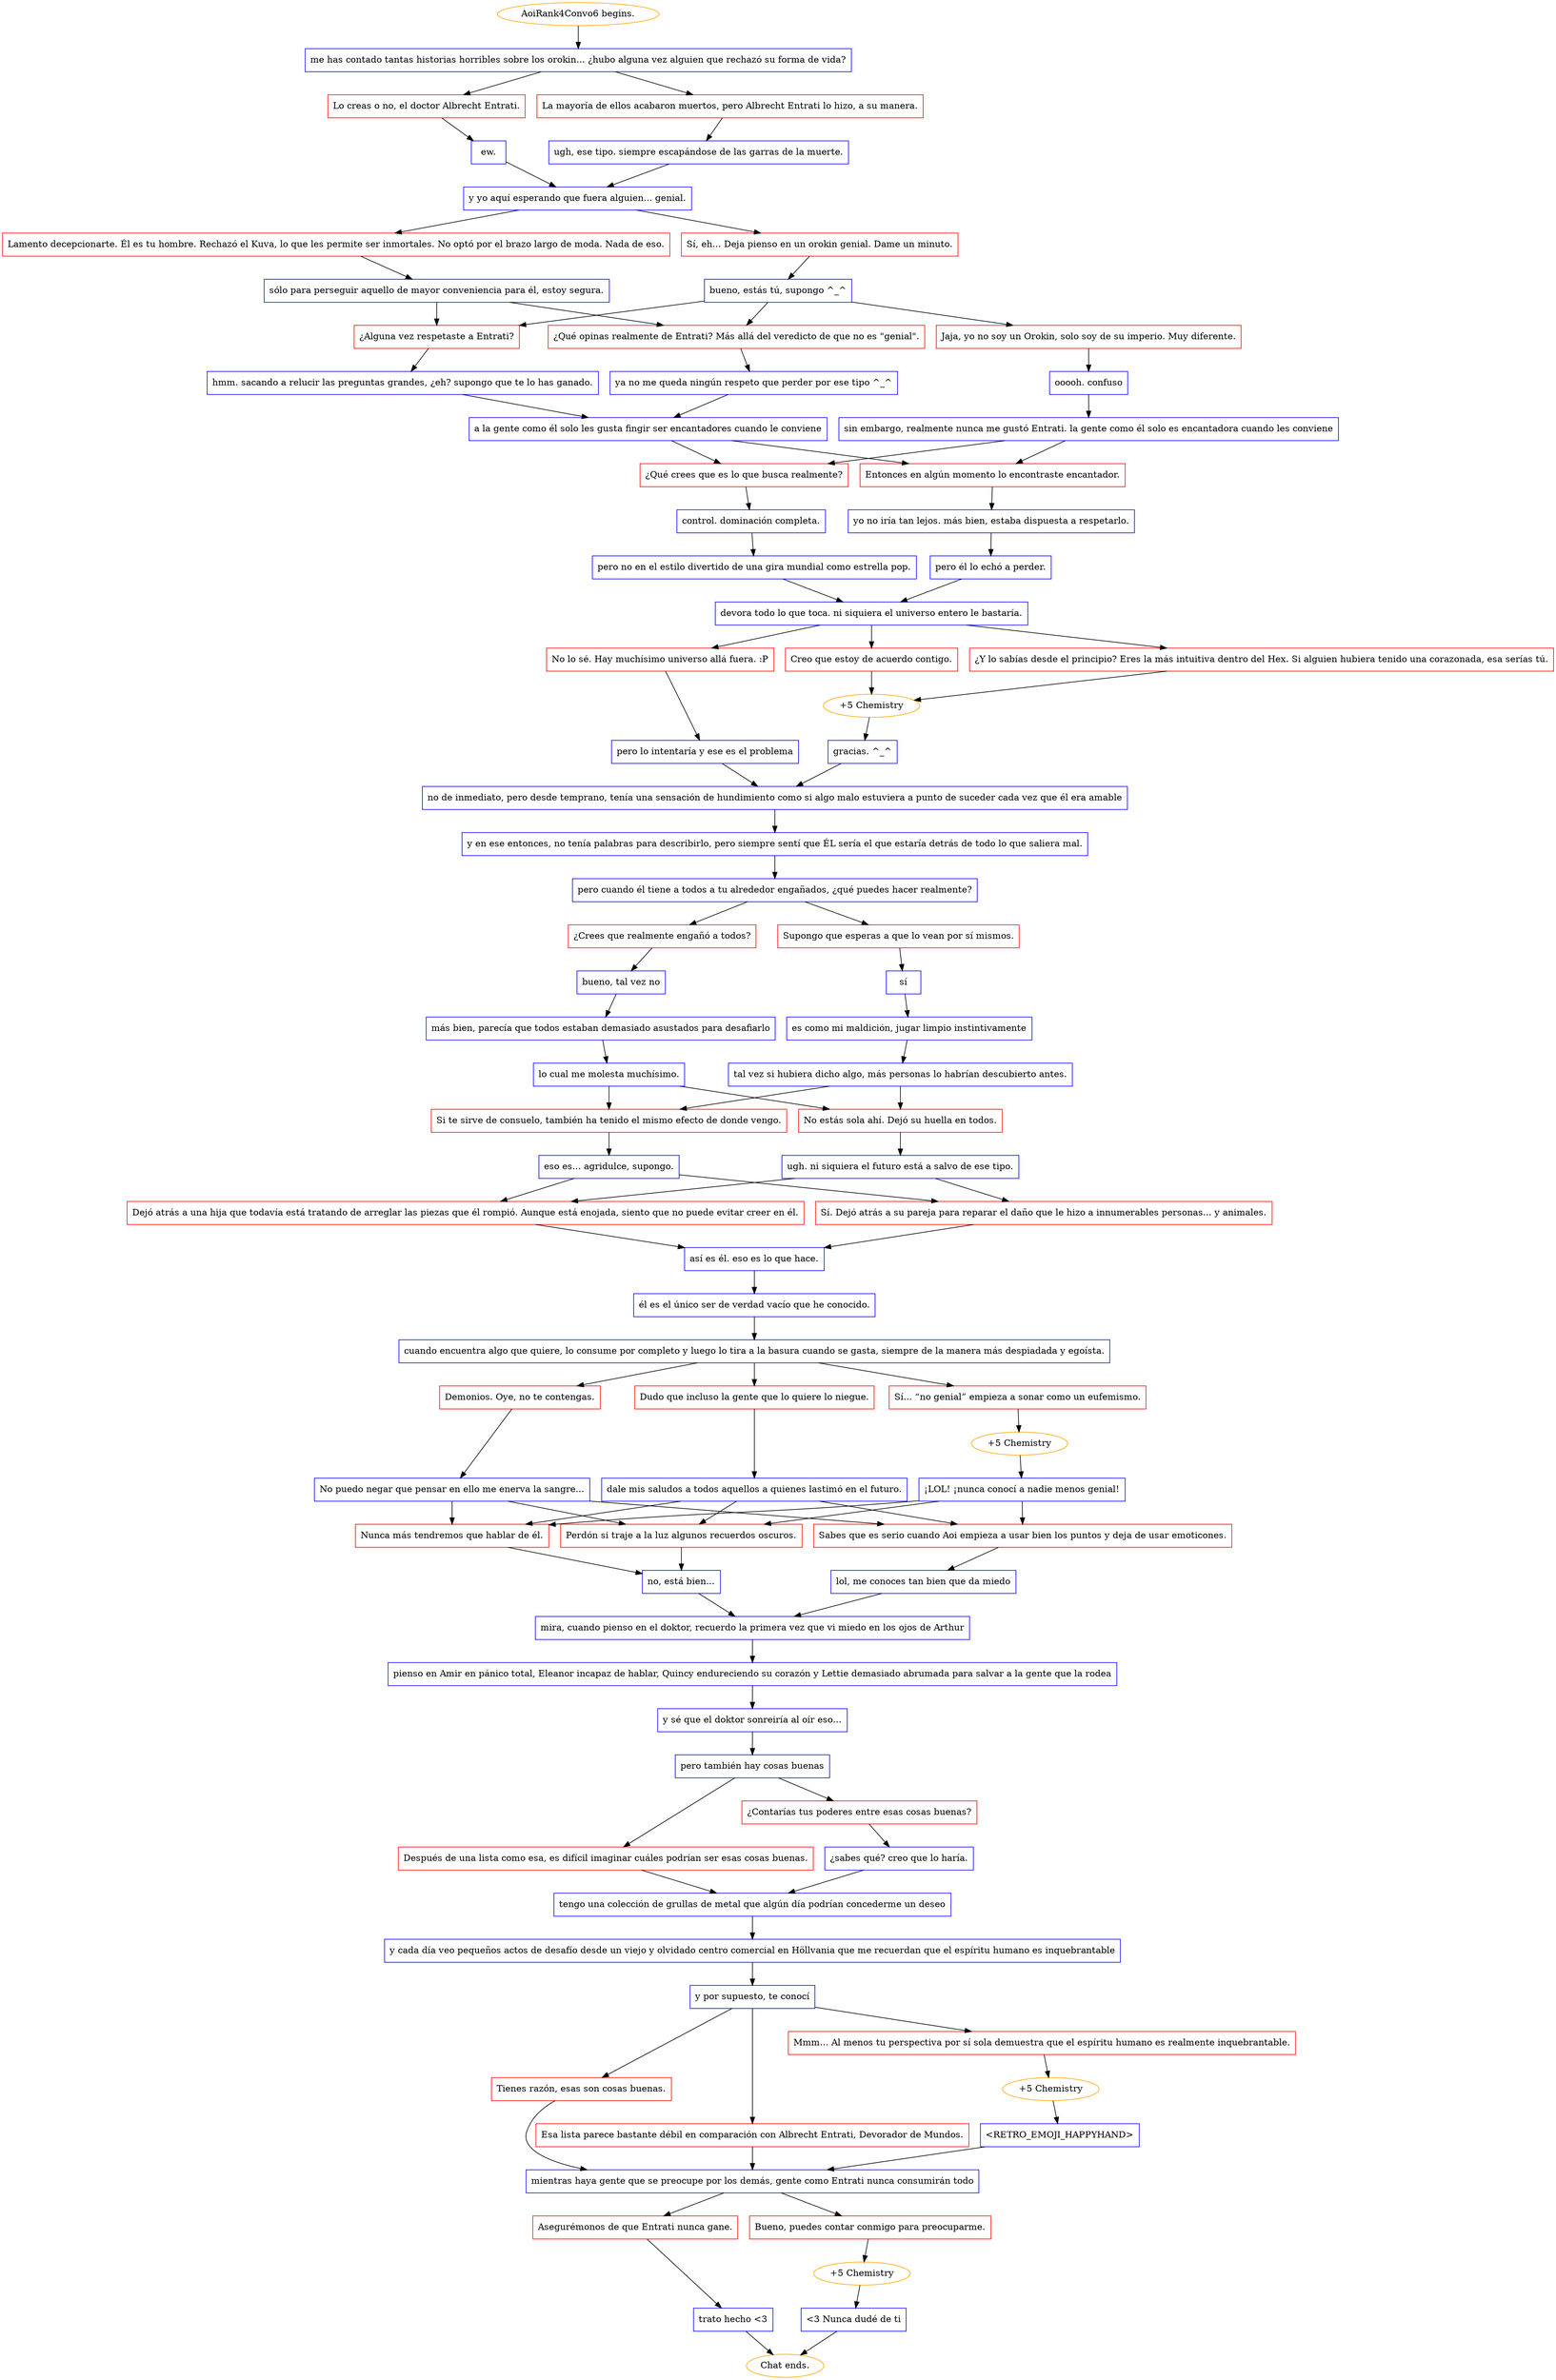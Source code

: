 digraph {
	"AoiRank4Convo6 begins." [color=orange];
		"AoiRank4Convo6 begins." -> j2744588813;
	j2744588813 [label="me has contado tantas historias horribles sobre los orokin... ¿hubo alguna vez alguien que rechazó su forma de vida?",shape=box,color=blue];
		j2744588813 -> j497130098;
		j2744588813 -> j2449469301;
	j497130098 [label="Lo creas o no, el doctor Albrecht Entrati.",shape=box,color=red];
		j497130098 -> j3677773800;
	j2449469301 [label="La mayoría de ellos acabaron muertos, pero Albrecht Entrati lo hizo, a su manera.",shape=box,color=red];
		j2449469301 -> j2691334103;
	j3677773800 [label="ew.",shape=box,color=blue];
		j3677773800 -> j1016359805;
	j2691334103 [label="ugh, ese tipo. siempre escapándose de las garras de la muerte.",shape=box,color=blue];
		j2691334103 -> j1016359805;
	j1016359805 [label="y yo aquí esperando que fuera alguien... genial.",shape=box,color=blue];
		j1016359805 -> j1084278899;
		j1016359805 -> j2012096095;
	j1084278899 [label="Lamento decepcionarte. Él es tu hombre. Rechazó el Kuva, lo que les permite ser inmortales. No optó por el brazo largo de moda. Nada de eso.",shape=box,color=red];
		j1084278899 -> j3316799902;
	j2012096095 [label="Sí, eh... Deja pienso en un orokin genial. Dame un minuto.",shape=box,color=red];
		j2012096095 -> j2924789457;
	j3316799902 [label="sólo para perseguir aquello de mayor conveniencia para él, estoy segura.",shape=box,color=blue];
		j3316799902 -> j2526295510;
		j3316799902 -> j2694198619;
	j2924789457 [label="bueno, estás tú, supongo ^_^",shape=box,color=blue];
		j2924789457 -> j2526295510;
		j2924789457 -> j2694198619;
		j2924789457 -> j1981932668;
	j2526295510 [label="¿Alguna vez respetaste a Entrati?",shape=box,color=red];
		j2526295510 -> j3272038771;
	j2694198619 [label="¿Qué opinas realmente de Entrati? Más allá del veredicto de que no es \"genial\".",shape=box,color=red];
		j2694198619 -> j425947548;
	j1981932668 [label="Jaja, yo no soy un Orokin, solo soy de su imperio. Muy diferente.",shape=box,color=red];
		j1981932668 -> j3464322874;
	j3272038771 [label="hmm. sacando a relucir las preguntas grandes, ¿eh? supongo que te lo has ganado.",shape=box,color=blue];
		j3272038771 -> j3645829828;
	j425947548 [label="ya no me queda ningún respeto que perder por ese tipo ^_^",shape=box,color=blue];
		j425947548 -> j3645829828;
	j3464322874 [label="ooooh. confuso",shape=box,color=blue];
		j3464322874 -> j3216285711;
	j3645829828 [label="a la gente como él solo les gusta fingir ser encantadores cuando le conviene",shape=box,color=blue];
		j3645829828 -> j3307158669;
		j3645829828 -> j1987195734;
	j3216285711 [label="sin embargo, realmente nunca me gustó Entrati. la gente como él solo es encantadora cuando les conviene",shape=box,color=blue];
		j3216285711 -> j3307158669;
		j3216285711 -> j1987195734;
	j3307158669 [label="¿Qué crees que es lo que busca realmente?",shape=box,color=red];
		j3307158669 -> j2000695073;
	j1987195734 [label="Entonces en algún momento lo encontraste encantador.",shape=box,color=red];
		j1987195734 -> j1650942341;
	j2000695073 [label="control. dominación completa.",shape=box,color=blue];
		j2000695073 -> j829910998;
	j1650942341 [label="yo no iría tan lejos. más bien, estaba dispuesta a respetarlo.",shape=box,color=blue];
		j1650942341 -> j2223887047;
	j829910998 [label="pero no en el estilo divertido de una gira mundial como estrella pop.",shape=box,color=blue];
		j829910998 -> j768057163;
	j2223887047 [label="pero él lo echó a perder.",shape=box,color=blue];
		j2223887047 -> j768057163;
	j768057163 [label="devora todo lo que toca. ni siquiera el universo entero le bastaría.",shape=box,color=blue];
		j768057163 -> j2316492789;
		j768057163 -> j1216373887;
		j768057163 -> j140777201;
	j2316492789 [label="¿Y lo sabías desde el principio? Eres la más intuitiva dentro del Hex. Si alguien hubiera tenido una corazonada, esa serías tú.",shape=box,color=red];
		j2316492789 -> j108243341;
	j1216373887 [label="Creo que estoy de acuerdo contigo.",shape=box,color=red];
		j1216373887 -> j108243341;
	j140777201 [label="No lo sé. Hay muchísimo universo allá fuera. :P",shape=box,color=red];
		j140777201 -> j2568465811;
	j108243341 [label="+5 Chemistry",color=orange];
		j108243341 -> j4108841776;
	j2568465811 [label="pero lo intentaría y ese es el problema",shape=box,color=blue];
		j2568465811 -> j480603326;
	j4108841776 [label="gracias. ^_^",shape=box,color=blue];
		j4108841776 -> j480603326;
	j480603326 [label="no de inmediato, pero desde temprano, tenía una sensación de hundimiento como si algo malo estuviera a punto de suceder cada vez que él era amable",shape=box,color=blue];
		j480603326 -> j3737698731;
	j3737698731 [label="y en ese entonces, no tenía palabras para describirlo, pero siempre sentí que ÉL sería el que estaría detrás de todo lo que saliera mal.",shape=box,color=blue];
		j3737698731 -> j4176020700;
	j4176020700 [label="pero cuando él tiene a todos a tu alrededor engañados, ¿qué puedes hacer realmente?",shape=box,color=blue];
		j4176020700 -> j1061634456;
		j4176020700 -> j627445431;
	j1061634456 [label="¿Crees que realmente engañó a todos?",shape=box,color=red];
		j1061634456 -> j1799655787;
	j627445431 [label="Supongo que esperas a que lo vean por sí mismos.",shape=box,color=red];
		j627445431 -> j3934654125;
	j1799655787 [label="bueno, tal vez no",shape=box,color=blue];
		j1799655787 -> j3909427435;
	j3934654125 [label="sí",shape=box,color=blue];
		j3934654125 -> j773706396;
	j3909427435 [label="más bien, parecía que todos estaban demasiado asustados para desafiarlo",shape=box,color=blue];
		j3909427435 -> j1037546888;
	j773706396 [label="es como mi maldición, jugar limpio instintivamente",shape=box,color=blue];
		j773706396 -> j968736238;
	j1037546888 [label="lo cual me molesta muchísimo.",shape=box,color=blue];
		j1037546888 -> j1135591974;
		j1037546888 -> j1101057036;
	j968736238 [label="tal vez si hubiera dicho algo, más personas lo habrían descubierto antes.",shape=box,color=blue];
		j968736238 -> j1135591974;
		j968736238 -> j1101057036;
	j1135591974 [label="Si te sirve de consuelo, también ha tenido el mismo efecto de donde vengo.",shape=box,color=red];
		j1135591974 -> j419426513;
	j1101057036 [label="No estás sola ahí. Dejó su huella en todos.",shape=box,color=red];
		j1101057036 -> j2700532605;
	j419426513 [label="eso es... agridulce, supongo.",shape=box,color=blue];
		j419426513 -> j2580479218;
		j419426513 -> j4260609545;
	j2700532605 [label="ugh. ni siquiera el futuro está a salvo de ese tipo.",shape=box,color=blue];
		j2700532605 -> j2580479218;
		j2700532605 -> j4260609545;
	j2580479218 [label="Dejó atrás a una hija que todavía está tratando de arreglar las piezas que él rompió. Aunque está enojada, siento que no puede evitar creer en él.",shape=box,color=red];
		j2580479218 -> j1813192555;
	j4260609545 [label="Sí. Dejó atrás a su pareja para reparar el daño que le hizo a innumerables personas... y animales.",shape=box,color=red];
		j4260609545 -> j1813192555;
	j1813192555 [label="así es él. eso es lo que hace.",shape=box,color=blue];
		j1813192555 -> j760924439;
	j760924439 [label="él es el único ser de verdad vacío que he conocido.",shape=box,color=blue];
		j760924439 -> j3579827682;
	j3579827682 [label="cuando encuentra algo que quiere, lo consume por completo y luego lo tira a la basura cuando se gasta, siempre de la manera más despiadada y egoísta.",shape=box,color=blue];
		j3579827682 -> j3744106415;
		j3579827682 -> j3489671309;
		j3579827682 -> j34329810;
	j3744106415 [label="Sí... “no genial” empieza a sonar como un eufemismo.",shape=box,color=red];
		j3744106415 -> j4004010053;
	j3489671309 [label="Demonios. Oye, no te contengas.",shape=box,color=red];
		j3489671309 -> j2671984615;
	j34329810 [label="Dudo que incluso la gente que lo quiere lo niegue.",shape=box,color=red];
		j34329810 -> j660476115;
	j4004010053 [label="+5 Chemistry",color=orange];
		j4004010053 -> j2073528016;
	j2671984615 [label="No puedo negar que pensar en ello me enerva la sangre...",shape=box,color=blue];
		j2671984615 -> j4084413961;
		j2671984615 -> j3480409518;
		j2671984615 -> j1371106582;
	j660476115 [label="dale mis saludos a todos aquellos a quienes lastimó en el futuro.",shape=box,color=blue];
		j660476115 -> j4084413961;
		j660476115 -> j3480409518;
		j660476115 -> j1371106582;
	j2073528016 [label="¡LOL! ¡nunca conocí a nadie menos genial!",shape=box,color=blue];
		j2073528016 -> j4084413961;
		j2073528016 -> j3480409518;
		j2073528016 -> j1371106582;
	j4084413961 [label="Perdón si traje a la luz algunos recuerdos oscuros.",shape=box,color=red];
		j4084413961 -> j3359883263;
	j3480409518 [label="Nunca más tendremos que hablar de él.",shape=box,color=red];
		j3480409518 -> j3359883263;
	j1371106582 [label="Sabes que es serio cuando Aoi empieza a usar bien los puntos y deja de usar emoticones.",shape=box,color=red];
		j1371106582 -> j785166734;
	j3359883263 [label="no, está bien...",shape=box,color=blue];
		j3359883263 -> j337692060;
	j785166734 [label="lol, me conoces tan bien que da miedo",shape=box,color=blue];
		j785166734 -> j337692060;
	j337692060 [label="mira, cuando pienso en el doktor, recuerdo la primera vez que vi miedo en los ojos de Arthur",shape=box,color=blue];
		j337692060 -> j3034675469;
	j3034675469 [label="pienso en Amir en pánico total, Eleanor incapaz de hablar, Quincy endureciendo su corazón y Lettie demasiado abrumada para salvar a la gente que la rodea",shape=box,color=blue];
		j3034675469 -> j2903280324;
	j2903280324 [label="y sé que el doktor sonreiría al oír eso...",shape=box,color=blue];
		j2903280324 -> j1649708273;
	j1649708273 [label="pero también hay cosas buenas",shape=box,color=blue];
		j1649708273 -> j1000106890;
		j1649708273 -> j2722702111;
	j1000106890 [label="Después de una lista como esa, es difícil imaginar cuáles podrían ser esas cosas buenas.",shape=box,color=red];
		j1000106890 -> j4241023109;
	j2722702111 [label="¿Contarías tus poderes entre esas cosas buenas?",shape=box,color=red];
		j2722702111 -> j179559378;
	j4241023109 [label="tengo una colección de grullas de metal que algún día podrían concederme un deseo",shape=box,color=blue];
		j4241023109 -> j3605774424;
	j179559378 [label="¿sabes qué? creo que lo haría.",shape=box,color=blue];
		j179559378 -> j4241023109;
	j3605774424 [label="y cada día veo pequeños actos de desafío desde un viejo y olvidado centro comercial en Höllvania que me recuerdan que el espíritu humano es inquebrantable",shape=box,color=blue];
		j3605774424 -> j1089947603;
	j1089947603 [label="y por supuesto, te conocí",shape=box,color=blue];
		j1089947603 -> j4178682833;
		j1089947603 -> j2605583460;
		j1089947603 -> j1763105759;
	j4178682833 [label="Mmm... Al menos tu perspectiva por sí sola demuestra que el espíritu humano es realmente inquebrantable.",shape=box,color=red];
		j4178682833 -> j1867978932;
	j2605583460 [label="Tienes razón, esas son cosas buenas.",shape=box,color=red];
		j2605583460 -> j2278315075;
	j1763105759 [label="Esa lista parece bastante débil en comparación con Albrecht Entrati, Devorador de Mundos.",shape=box,color=red];
		j1763105759 -> j2278315075;
	j1867978932 [label="+5 Chemistry",color=orange];
		j1867978932 -> j1353422018;
	j2278315075 [label="mientras haya gente que se preocupe por los demás, gente como Entrati nunca consumirán todo",shape=box,color=blue];
		j2278315075 -> j3339825778;
		j2278315075 -> j2160076237;
	j1353422018 [label="<RETRO_EMOJI_HAPPYHAND>",shape=box,color=blue];
		j1353422018 -> j2278315075;
	j3339825778 [label="Asegurémonos de que Entrati nunca gane.",shape=box,color=red];
		j3339825778 -> j2240985116;
	j2160076237 [label="Bueno, puedes contar conmigo para preocuparme.",shape=box,color=red];
		j2160076237 -> j4068428186;
	j2240985116 [label="trato hecho <3",shape=box,color=blue];
		j2240985116 -> "Chat ends.";
	j4068428186 [label="+5 Chemistry",color=orange];
		j4068428186 -> j346478236;
	"Chat ends." [color=orange];
	j346478236 [label="<3 Nunca dudé de ti",shape=box,color=blue];
		j346478236 -> "Chat ends.";
}